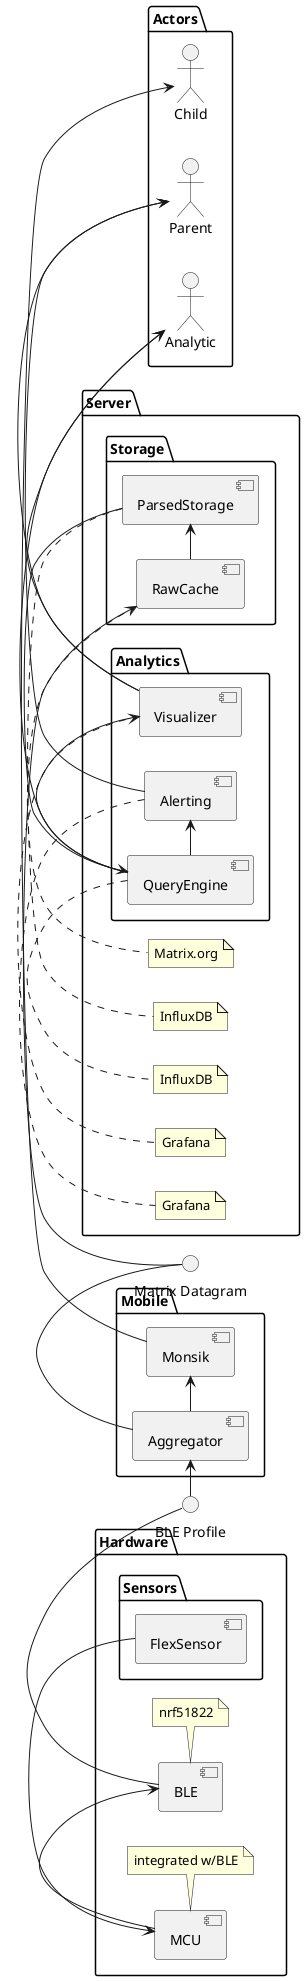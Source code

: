 @startuml
skinparam componentStyle uml2
left to right direction

interface "BLE Profile" [[https://github.com/motorica-org/telemetry-docs/wiki/BLE-Profile]]
interface "Matrix Datagram" [[https://github.com/motorica-org/telemetry-docs/wiki/Matrix-datagram]]

package Hardware {
    component MCU
    component BLE

    package Sensors {
        [FlexSensor] -> [MCU]
    }

    [MCU] -> [BLE]
    [BLE] - (BLE Profile)

    note bottom of [MCU]: integrated w/BLE
    note bottom of [BLE]: nrf51822
}

package Mobile {
    (BLE Profile) -> [Aggregator]
    [Aggregator] -> [Monsik]
    [Aggregator] - (Matrix Datagram)
}

package Server {
    package Storage {
        (Matrix Datagram) -> [RawCache]
        [RawCache] -> [ParsedStorage]
    }
    package Analytics {
        [ParsedStorage] -> [QueryEngine]
        [QueryEngine] -> [Visualizer]
        [QueryEngine] -> [Alerting]
    }

    note bottom of RawCache: Matrix.org
    note bottom of ParsedStorage: InfluxDB
    note bottom of QueryEngine: InfluxDB
    note bottom of Visualizer: Grafana
    note bottom of Alerting: Grafana
}

package Actors {
    actor Child
    actor Parent
    actor Analytic

    Child <- [Monsik]

    Parent <- [Visualizer]
    Parent <- [Alerting]

    Analytic <- [QueryEngine]
    Analytic <- [Visualizer]
}
@enduml
